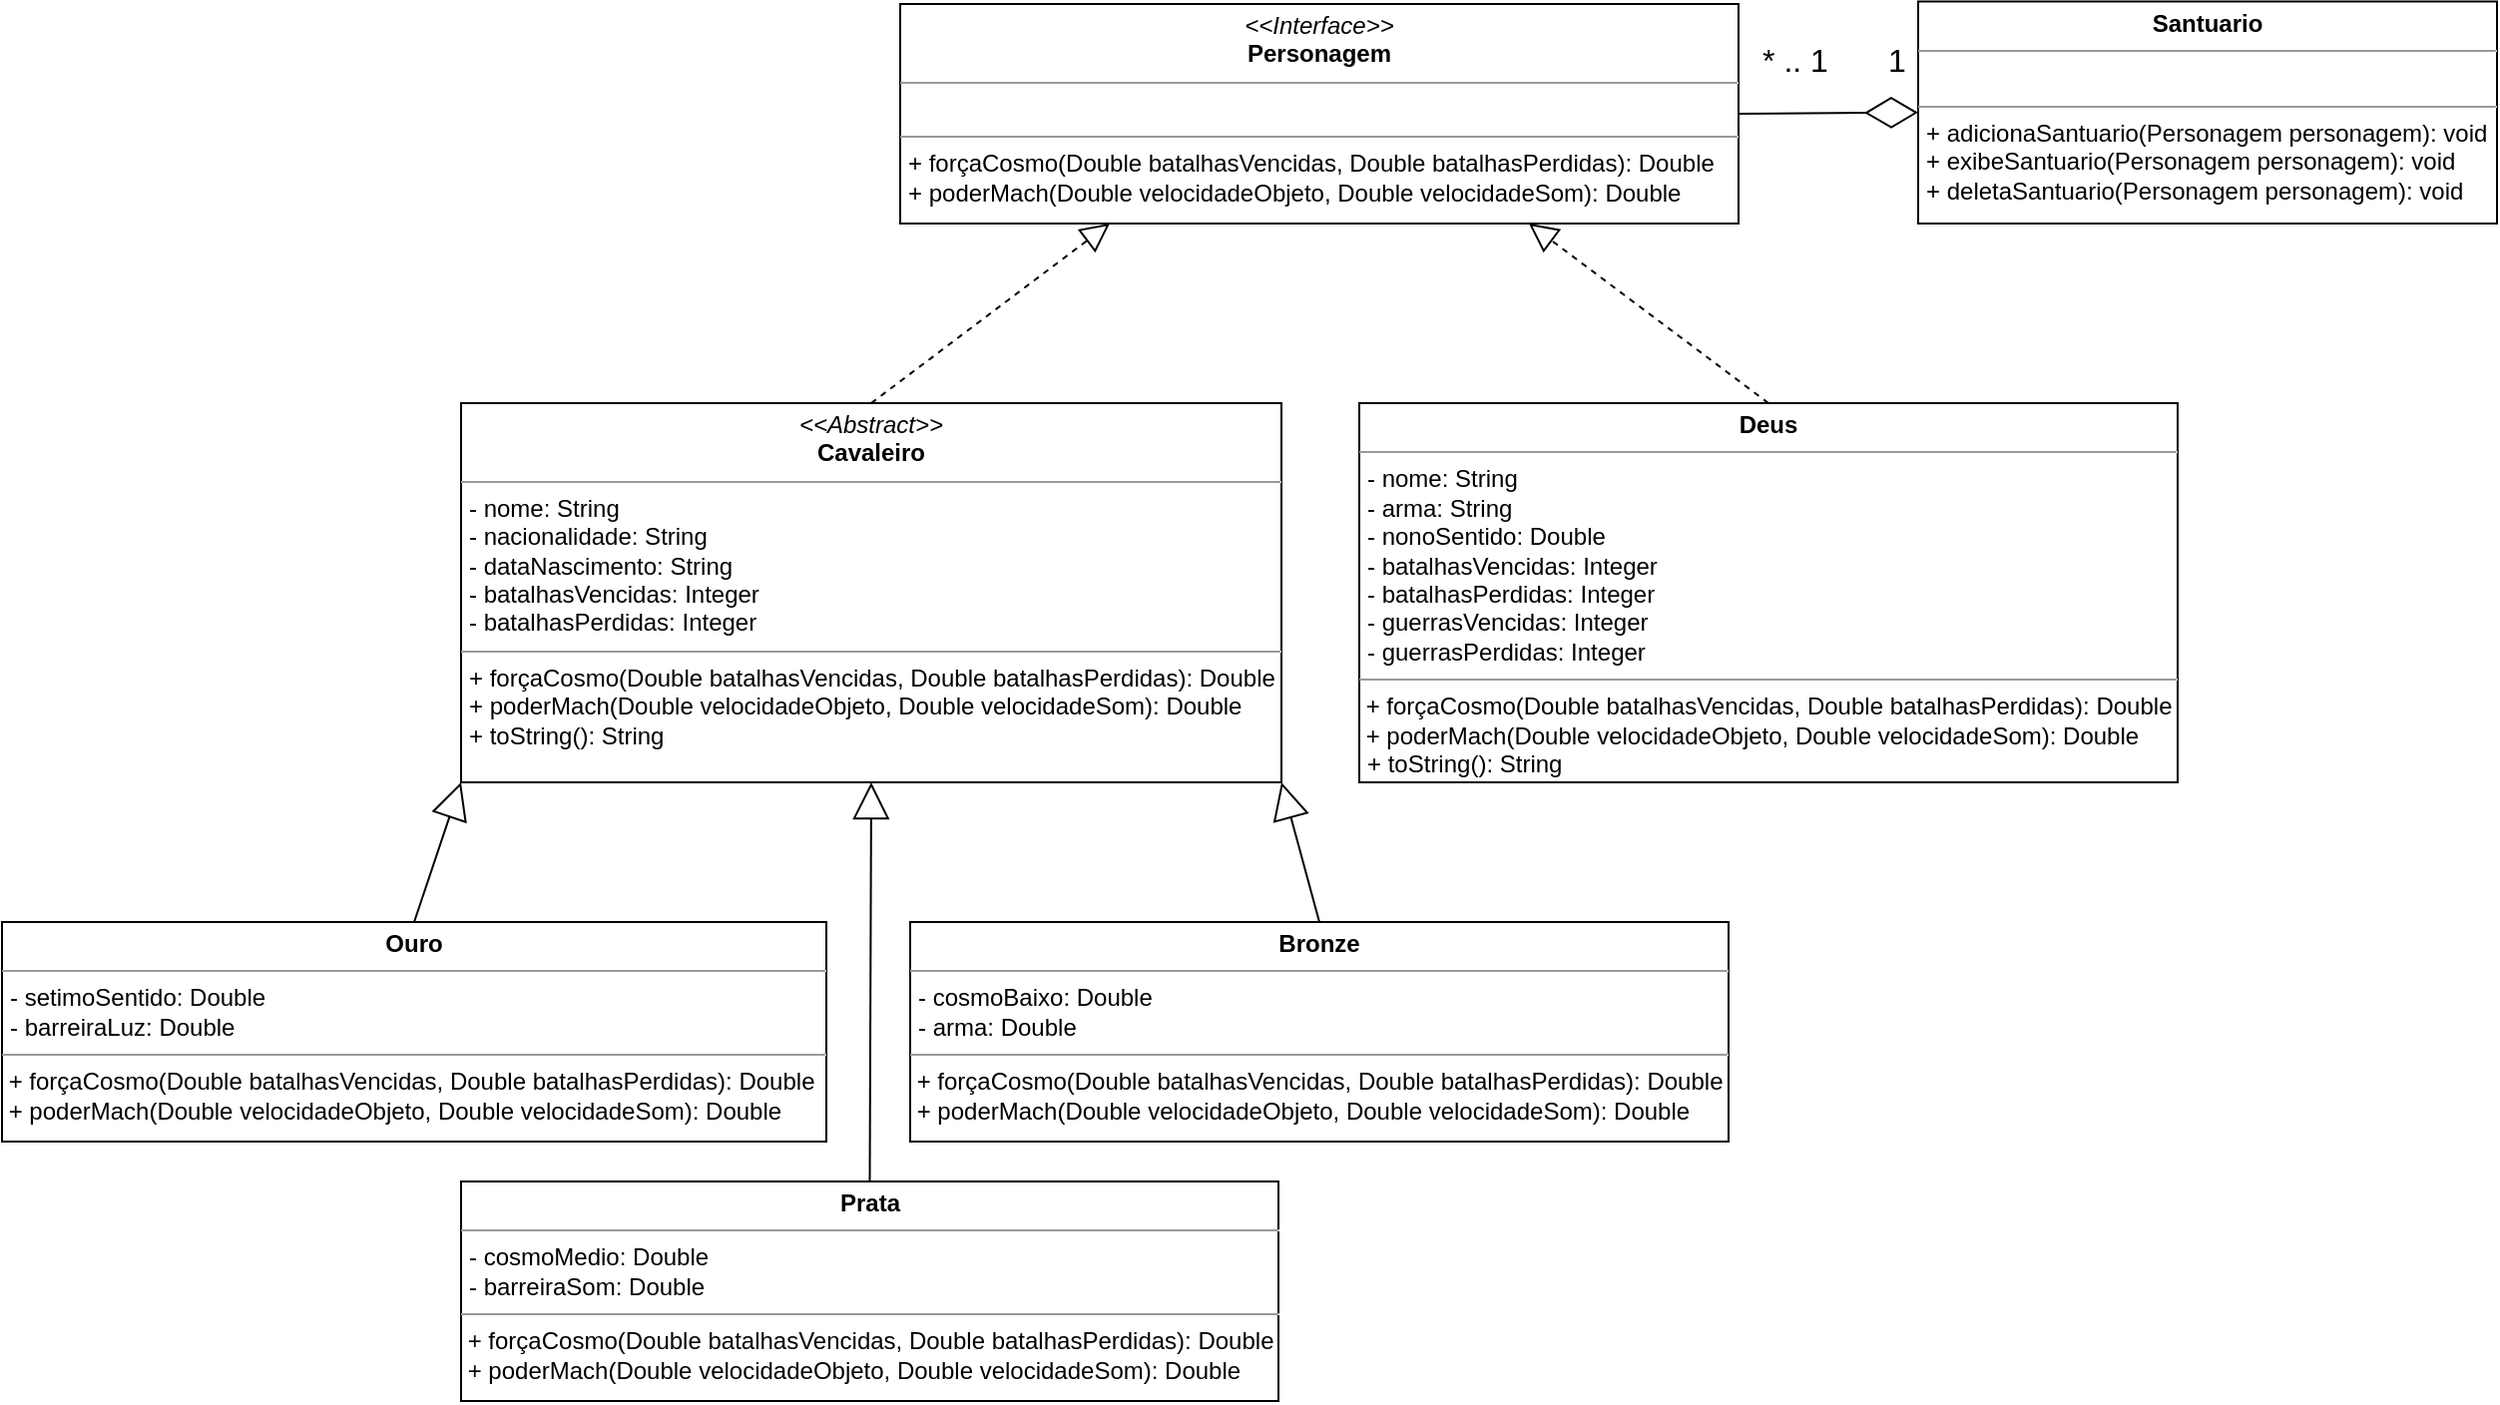 <mxfile version="14.4.2" type="device"><diagram id="SAb6_3UrokIiT5bC0NXl" name="Page-1"><mxGraphModel dx="2239" dy="800" grid="1" gridSize="10" guides="1" tooltips="1" connect="1" arrows="1" fold="1" page="1" pageScale="1" pageWidth="827" pageHeight="1169" math="0" shadow="0"><root><mxCell id="0"/><mxCell id="1" parent="0"/><mxCell id="e-3UlToiW5EyiTxnNMmA-5" value="&lt;p style=&quot;margin: 0px ; margin-top: 4px ; text-align: center&quot;&gt;&lt;i&gt;&amp;lt;&amp;lt;Interface&amp;gt;&amp;gt;&lt;/i&gt;&lt;br&gt;&lt;b&gt;Personagem&lt;/b&gt;&lt;/p&gt;&lt;hr size=&quot;1&quot;&gt;&lt;p style=&quot;margin: 0px ; margin-left: 4px&quot;&gt;&lt;br&gt;&lt;/p&gt;&lt;hr size=&quot;1&quot;&gt;&lt;p style=&quot;margin: 0px ; margin-left: 4px&quot;&gt;+ forçaCosmo(Double batalhasVencidas, Double batalhasPerdidas): Double&lt;br&gt;+ poderMach(Double velocidadeObjeto, Double velocidadeSom): Double&lt;/p&gt;" style="verticalAlign=top;align=left;overflow=fill;fontSize=12;fontFamily=Helvetica;html=1;" vertex="1" parent="1"><mxGeometry x="50" y="40" width="420" height="110" as="geometry"/></mxCell><mxCell id="e-3UlToiW5EyiTxnNMmA-6" value="&lt;p style=&quot;margin: 0px ; margin-top: 4px ; text-align: center&quot;&gt;&lt;i&gt;&amp;lt;&amp;lt;Abstract&amp;gt;&amp;gt;&lt;/i&gt;&lt;br&gt;&lt;b&gt;Cavaleiro&lt;/b&gt;&lt;/p&gt;&lt;hr size=&quot;1&quot;&gt;&lt;p style=&quot;margin: 0px ; margin-left: 4px&quot;&gt;- nome: String&lt;br&gt;- nacionalidade: String&lt;/p&gt;&lt;p style=&quot;margin: 0px ; margin-left: 4px&quot;&gt;- dataNascimento: String&lt;/p&gt;&lt;p style=&quot;margin: 0px ; margin-left: 4px&quot;&gt;- batalhasVencidas: Integer&lt;br&gt;- batalhasPerdidas: Integer&lt;/p&gt;&lt;hr size=&quot;1&quot;&gt;&lt;p style=&quot;margin: 0px ; margin-left: 4px&quot;&gt;+ forçaCosmo(Double batalhasVencidas, Double batalhasPerdidas): Double&lt;br&gt;+ poderMach(Double velocidadeObjeto, Double velocidadeSom): Double&lt;br&gt;+ toString(): String&lt;/p&gt;" style="verticalAlign=top;align=left;overflow=fill;fontSize=12;fontFamily=Helvetica;html=1;" vertex="1" parent="1"><mxGeometry x="-170" y="240" width="411" height="190" as="geometry"/></mxCell><mxCell id="e-3UlToiW5EyiTxnNMmA-7" value="&lt;p style=&quot;margin: 0px ; margin-top: 4px ; text-align: center&quot;&gt;&lt;b&gt;Deus&lt;/b&gt;&lt;/p&gt;&lt;hr size=&quot;1&quot;&gt;&lt;p style=&quot;margin: 0px ; margin-left: 4px&quot;&gt;- nome: String&lt;br&gt;- arma: String&lt;/p&gt;&lt;p style=&quot;margin: 0px ; margin-left: 4px&quot;&gt;- nonoSentido: Double&lt;/p&gt;&lt;p style=&quot;margin: 0px ; margin-left: 4px&quot;&gt;- batalhasVencidas: Integer&lt;br&gt;- batalhasPerdidas: Integer&lt;br&gt;&lt;/p&gt;&lt;p style=&quot;margin: 0px ; margin-left: 4px&quot;&gt;- guerrasVencidas: Integer&lt;/p&gt;&lt;p style=&quot;margin: 0px ; margin-left: 4px&quot;&gt;- guerrasPerdidas: Integer&lt;/p&gt;&lt;hr size=&quot;1&quot;&gt;&amp;nbsp;+ forçaCosmo(Double batalhasVencidas, Double batalhasPerdidas): Double&lt;br&gt;&amp;nbsp;+ poderMach(Double velocidadeObjeto, Double velocidadeSom): Double&lt;br&gt;&lt;p style=&quot;margin: 0px ; margin-left: 4px&quot;&gt;+ toString(): String&lt;/p&gt;" style="verticalAlign=top;align=left;overflow=fill;fontSize=12;fontFamily=Helvetica;html=1;" vertex="1" parent="1"><mxGeometry x="280" y="240" width="410" height="190" as="geometry"/></mxCell><mxCell id="e-3UlToiW5EyiTxnNMmA-8" value="&lt;p style=&quot;margin: 0px ; margin-top: 4px ; text-align: center&quot;&gt;&lt;b&gt;Bronze&lt;/b&gt;&lt;/p&gt;&lt;hr size=&quot;1&quot;&gt;&lt;p style=&quot;margin: 0px ; margin-left: 4px&quot;&gt;- cosmoBaixo: Double&lt;/p&gt;&lt;p style=&quot;margin: 0px ; margin-left: 4px&quot;&gt;- arma: Double&lt;/p&gt;&lt;hr size=&quot;1&quot;&gt;&amp;nbsp;+ forçaCosmo(Double batalhasVencidas, Double batalhasPerdidas): Double&lt;br&gt;&amp;nbsp;+ poderMach(Double velocidadeObjeto, Double velocidadeSom): Double" style="verticalAlign=top;align=left;overflow=fill;fontSize=12;fontFamily=Helvetica;html=1;" vertex="1" parent="1"><mxGeometry x="55" y="500" width="410" height="110" as="geometry"/></mxCell><mxCell id="e-3UlToiW5EyiTxnNMmA-9" value="&lt;p style=&quot;margin: 0px ; margin-top: 4px ; text-align: center&quot;&gt;&lt;b&gt;Prata&lt;/b&gt;&lt;/p&gt;&lt;hr size=&quot;1&quot;&gt;&lt;p style=&quot;margin: 0px ; margin-left: 4px&quot;&gt;- cosmoMedio: Double&lt;br&gt;- barreiraSom: Double&lt;/p&gt;&lt;hr size=&quot;1&quot;&gt;&amp;nbsp;+ forçaCosmo(Double batalhasVencidas, Double batalhasPerdidas): Double&lt;br&gt;&amp;nbsp;+ poderMach(Double velocidadeObjeto, Double velocidadeSom): Double" style="verticalAlign=top;align=left;overflow=fill;fontSize=12;fontFamily=Helvetica;html=1;" vertex="1" parent="1"><mxGeometry x="-170" y="630" width="409.5" height="110" as="geometry"/></mxCell><mxCell id="e-3UlToiW5EyiTxnNMmA-10" value="&lt;p style=&quot;margin: 0px ; margin-top: 4px ; text-align: center&quot;&gt;&lt;b&gt;Ouro&lt;/b&gt;&lt;/p&gt;&lt;hr size=&quot;1&quot;&gt;&lt;p style=&quot;margin: 0px ; margin-left: 4px&quot;&gt;- setimoSentido: Double&lt;/p&gt;&lt;p style=&quot;margin: 0px ; margin-left: 4px&quot;&gt;- barreiraLuz: Double&lt;/p&gt;&lt;hr size=&quot;1&quot;&gt;&amp;nbsp;+ forçaCosmo(Double batalhasVencidas, Double batalhasPerdidas): Double&lt;br&gt;&amp;nbsp;+ poderMach(Double velocidadeObjeto, Double velocidadeSom): Double" style="verticalAlign=top;align=left;overflow=fill;fontSize=12;fontFamily=Helvetica;html=1;" vertex="1" parent="1"><mxGeometry x="-400" y="500" width="413" height="110" as="geometry"/></mxCell><mxCell id="e-3UlToiW5EyiTxnNMmA-11" value="&lt;p style=&quot;margin: 0px ; margin-top: 4px ; text-align: center&quot;&gt;&lt;b&gt;Santuario&lt;/b&gt;&lt;/p&gt;&lt;hr size=&quot;1&quot;&gt;&lt;p style=&quot;margin: 0px ; margin-left: 4px&quot;&gt;&lt;br&gt;&lt;/p&gt;&lt;hr size=&quot;1&quot;&gt;&lt;p style=&quot;margin: 0px ; margin-left: 4px&quot;&gt;+ adicionaSantuario(Personagem personagem): void&lt;br&gt;&lt;/p&gt;&lt;p style=&quot;margin: 0px ; margin-left: 4px&quot;&gt;+ exibeSantuario(Personagem personagem): void&lt;/p&gt;&lt;p style=&quot;margin: 0px ; margin-left: 4px&quot;&gt;+ deletaSantuario(Personagem personagem): void&lt;/p&gt;" style="verticalAlign=top;align=left;overflow=fill;fontSize=12;fontFamily=Helvetica;html=1;" vertex="1" parent="1"><mxGeometry x="560" y="38.75" width="290" height="111.25" as="geometry"/></mxCell><mxCell id="e-3UlToiW5EyiTxnNMmA-12" value="" style="endArrow=diamondThin;endFill=0;endSize=24;html=1;entryX=0;entryY=0.5;entryDx=0;entryDy=0;exitX=1;exitY=0.5;exitDx=0;exitDy=0;" edge="1" parent="1" source="e-3UlToiW5EyiTxnNMmA-5" target="e-3UlToiW5EyiTxnNMmA-11"><mxGeometry width="160" relative="1" as="geometry"><mxPoint x="270" y="140" as="sourcePoint"/><mxPoint x="430" y="140" as="targetPoint"/></mxGeometry></mxCell><mxCell id="e-3UlToiW5EyiTxnNMmA-19" value="&lt;font style=&quot;font-size: 16px&quot;&gt;1&lt;/font&gt;" style="edgeLabel;html=1;align=center;verticalAlign=middle;resizable=0;points=[];" vertex="1" connectable="0" parent="e-3UlToiW5EyiTxnNMmA-12"><mxGeometry x="0.289" y="-1" relative="1" as="geometry"><mxPoint x="20.99" y="-27.6" as="offset"/></mxGeometry></mxCell><mxCell id="e-3UlToiW5EyiTxnNMmA-13" value="" style="endArrow=block;dashed=1;endFill=0;endSize=12;html=1;entryX=0.75;entryY=1;entryDx=0;entryDy=0;exitX=0.5;exitY=0;exitDx=0;exitDy=0;" edge="1" parent="1" source="e-3UlToiW5EyiTxnNMmA-7" target="e-3UlToiW5EyiTxnNMmA-5"><mxGeometry width="160" relative="1" as="geometry"><mxPoint x="330" y="410" as="sourcePoint"/><mxPoint x="490" y="410" as="targetPoint"/></mxGeometry></mxCell><mxCell id="e-3UlToiW5EyiTxnNMmA-14" value="" style="endArrow=block;dashed=1;endFill=0;endSize=12;html=1;entryX=0.25;entryY=1;entryDx=0;entryDy=0;exitX=0.5;exitY=0;exitDx=0;exitDy=0;" edge="1" parent="1" source="e-3UlToiW5EyiTxnNMmA-6" target="e-3UlToiW5EyiTxnNMmA-5"><mxGeometry width="160" relative="1" as="geometry"><mxPoint x="270.5" y="290" as="sourcePoint"/><mxPoint x="210" y="240" as="targetPoint"/></mxGeometry></mxCell><mxCell id="e-3UlToiW5EyiTxnNMmA-15" value="" style="endArrow=block;endSize=16;endFill=0;html=1;entryX=0;entryY=1;entryDx=0;entryDy=0;exitX=0.5;exitY=0;exitDx=0;exitDy=0;" edge="1" parent="1" source="e-3UlToiW5EyiTxnNMmA-10" target="e-3UlToiW5EyiTxnNMmA-6"><mxGeometry width="160" relative="1" as="geometry"><mxPoint x="-140" y="480" as="sourcePoint"/><mxPoint x="20" y="480" as="targetPoint"/></mxGeometry></mxCell><mxCell id="e-3UlToiW5EyiTxnNMmA-16" value="" style="endArrow=block;endSize=16;endFill=0;html=1;entryX=0.5;entryY=1;entryDx=0;entryDy=0;exitX=0.5;exitY=0;exitDx=0;exitDy=0;" edge="1" parent="1" source="e-3UlToiW5EyiTxnNMmA-9" target="e-3UlToiW5EyiTxnNMmA-6"><mxGeometry width="160" relative="1" as="geometry"><mxPoint x="-10" y="520" as="sourcePoint"/><mxPoint x="130.5" y="440" as="targetPoint"/></mxGeometry></mxCell><mxCell id="e-3UlToiW5EyiTxnNMmA-17" value="" style="endArrow=block;endSize=16;endFill=0;html=1;entryX=1;entryY=1;entryDx=0;entryDy=0;exitX=0.5;exitY=0;exitDx=0;exitDy=0;" edge="1" parent="1" source="e-3UlToiW5EyiTxnNMmA-8" target="e-3UlToiW5EyiTxnNMmA-6"><mxGeometry width="160" relative="1" as="geometry"><mxPoint x="250" y="520" as="sourcePoint"/><mxPoint x="250" y="440" as="targetPoint"/></mxGeometry></mxCell><mxCell id="e-3UlToiW5EyiTxnNMmA-20" value="&lt;font style=&quot;font-size: 16px&quot;&gt;* .. 1&lt;/font&gt;" style="edgeLabel;html=1;align=center;verticalAlign=middle;resizable=0;points=[];" vertex="1" connectable="0" parent="1"><mxGeometry x="559.996" y="79.997" as="geometry"><mxPoint x="-62" y="-12" as="offset"/></mxGeometry></mxCell></root></mxGraphModel></diagram></mxfile>